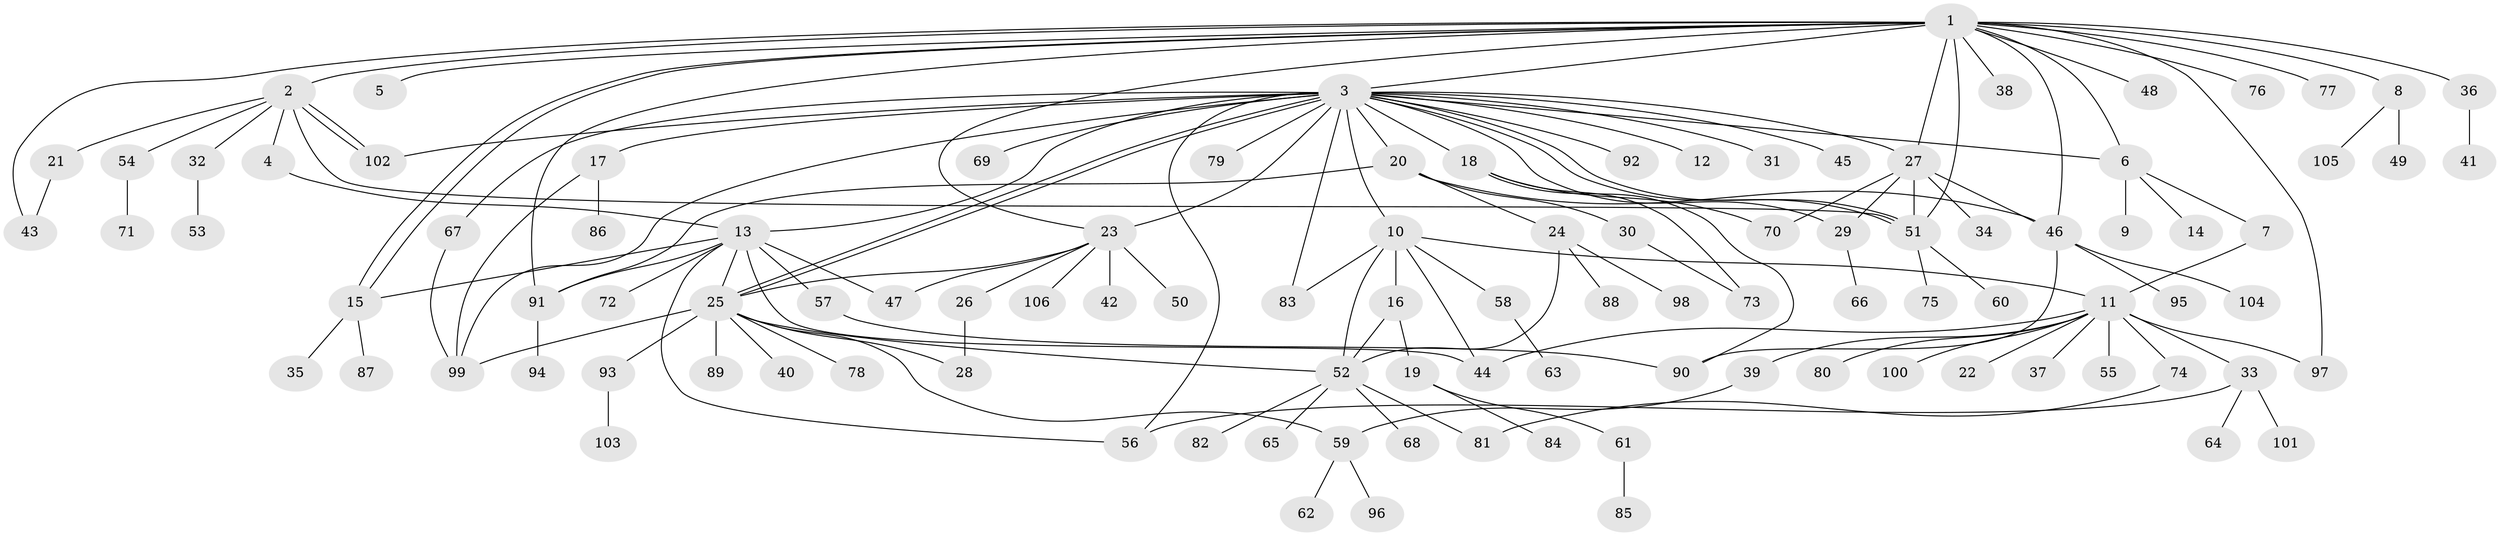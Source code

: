 // Generated by graph-tools (version 1.1) at 2025/11/02/27/25 16:11:13]
// undirected, 106 vertices, 147 edges
graph export_dot {
graph [start="1"]
  node [color=gray90,style=filled];
  1;
  2;
  3;
  4;
  5;
  6;
  7;
  8;
  9;
  10;
  11;
  12;
  13;
  14;
  15;
  16;
  17;
  18;
  19;
  20;
  21;
  22;
  23;
  24;
  25;
  26;
  27;
  28;
  29;
  30;
  31;
  32;
  33;
  34;
  35;
  36;
  37;
  38;
  39;
  40;
  41;
  42;
  43;
  44;
  45;
  46;
  47;
  48;
  49;
  50;
  51;
  52;
  53;
  54;
  55;
  56;
  57;
  58;
  59;
  60;
  61;
  62;
  63;
  64;
  65;
  66;
  67;
  68;
  69;
  70;
  71;
  72;
  73;
  74;
  75;
  76;
  77;
  78;
  79;
  80;
  81;
  82;
  83;
  84;
  85;
  86;
  87;
  88;
  89;
  90;
  91;
  92;
  93;
  94;
  95;
  96;
  97;
  98;
  99;
  100;
  101;
  102;
  103;
  104;
  105;
  106;
  1 -- 2;
  1 -- 3;
  1 -- 5;
  1 -- 6;
  1 -- 8;
  1 -- 15;
  1 -- 15;
  1 -- 23;
  1 -- 27;
  1 -- 36;
  1 -- 38;
  1 -- 43;
  1 -- 46;
  1 -- 48;
  1 -- 51;
  1 -- 76;
  1 -- 77;
  1 -- 91;
  1 -- 97;
  2 -- 4;
  2 -- 21;
  2 -- 32;
  2 -- 51;
  2 -- 54;
  2 -- 102;
  2 -- 102;
  3 -- 6;
  3 -- 10;
  3 -- 12;
  3 -- 13;
  3 -- 17;
  3 -- 18;
  3 -- 20;
  3 -- 23;
  3 -- 25;
  3 -- 25;
  3 -- 27;
  3 -- 29;
  3 -- 31;
  3 -- 45;
  3 -- 51;
  3 -- 51;
  3 -- 56;
  3 -- 67;
  3 -- 69;
  3 -- 79;
  3 -- 83;
  3 -- 92;
  3 -- 99;
  3 -- 102;
  4 -- 13;
  6 -- 7;
  6 -- 9;
  6 -- 14;
  7 -- 11;
  8 -- 49;
  8 -- 105;
  10 -- 11;
  10 -- 16;
  10 -- 44;
  10 -- 52;
  10 -- 58;
  10 -- 83;
  11 -- 22;
  11 -- 33;
  11 -- 37;
  11 -- 39;
  11 -- 44;
  11 -- 55;
  11 -- 74;
  11 -- 80;
  11 -- 97;
  11 -- 100;
  13 -- 15;
  13 -- 25;
  13 -- 44;
  13 -- 47;
  13 -- 56;
  13 -- 57;
  13 -- 72;
  13 -- 91;
  15 -- 35;
  15 -- 87;
  16 -- 19;
  16 -- 52;
  17 -- 86;
  17 -- 99;
  18 -- 70;
  18 -- 73;
  18 -- 90;
  19 -- 61;
  19 -- 84;
  20 -- 24;
  20 -- 30;
  20 -- 46;
  20 -- 91;
  21 -- 43;
  23 -- 25;
  23 -- 26;
  23 -- 42;
  23 -- 47;
  23 -- 50;
  23 -- 106;
  24 -- 52;
  24 -- 88;
  24 -- 98;
  25 -- 28;
  25 -- 40;
  25 -- 52;
  25 -- 59;
  25 -- 78;
  25 -- 89;
  25 -- 93;
  25 -- 99;
  26 -- 28;
  27 -- 29;
  27 -- 34;
  27 -- 46;
  27 -- 51;
  27 -- 70;
  29 -- 66;
  30 -- 73;
  32 -- 53;
  33 -- 56;
  33 -- 64;
  33 -- 101;
  36 -- 41;
  39 -- 59;
  46 -- 90;
  46 -- 95;
  46 -- 104;
  51 -- 60;
  51 -- 75;
  52 -- 65;
  52 -- 68;
  52 -- 81;
  52 -- 82;
  54 -- 71;
  57 -- 90;
  58 -- 63;
  59 -- 62;
  59 -- 96;
  61 -- 85;
  67 -- 99;
  74 -- 81;
  91 -- 94;
  93 -- 103;
}
